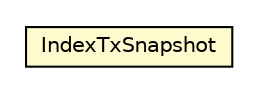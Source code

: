 #!/usr/local/bin/dot
#
# Class diagram 
# Generated by UMLGraph version R5_6-24-gf6e263 (http://www.umlgraph.org/)
#

digraph G {
	edge [fontname="Helvetica",fontsize=10,labelfontname="Helvetica",labelfontsize=10];
	node [fontname="Helvetica",fontsize=10,shape=plaintext];
	nodesep=0.25;
	ranksep=0.5;
	// com.orientechnologies.orient.core.index.OIndexAbstract.IndexTxSnapshot
	c2029417 [label=<<table title="com.orientechnologies.orient.core.index.OIndexAbstract.IndexTxSnapshot" border="0" cellborder="1" cellspacing="0" cellpadding="2" port="p" bgcolor="lemonChiffon" href="./OIndexAbstract.IndexTxSnapshot.html">
		<tr><td><table border="0" cellspacing="0" cellpadding="1">
<tr><td align="center" balign="center"> IndexTxSnapshot </td></tr>
		</table></td></tr>
		</table>>, URL="./OIndexAbstract.IndexTxSnapshot.html", fontname="Helvetica", fontcolor="black", fontsize=10.0];
}

